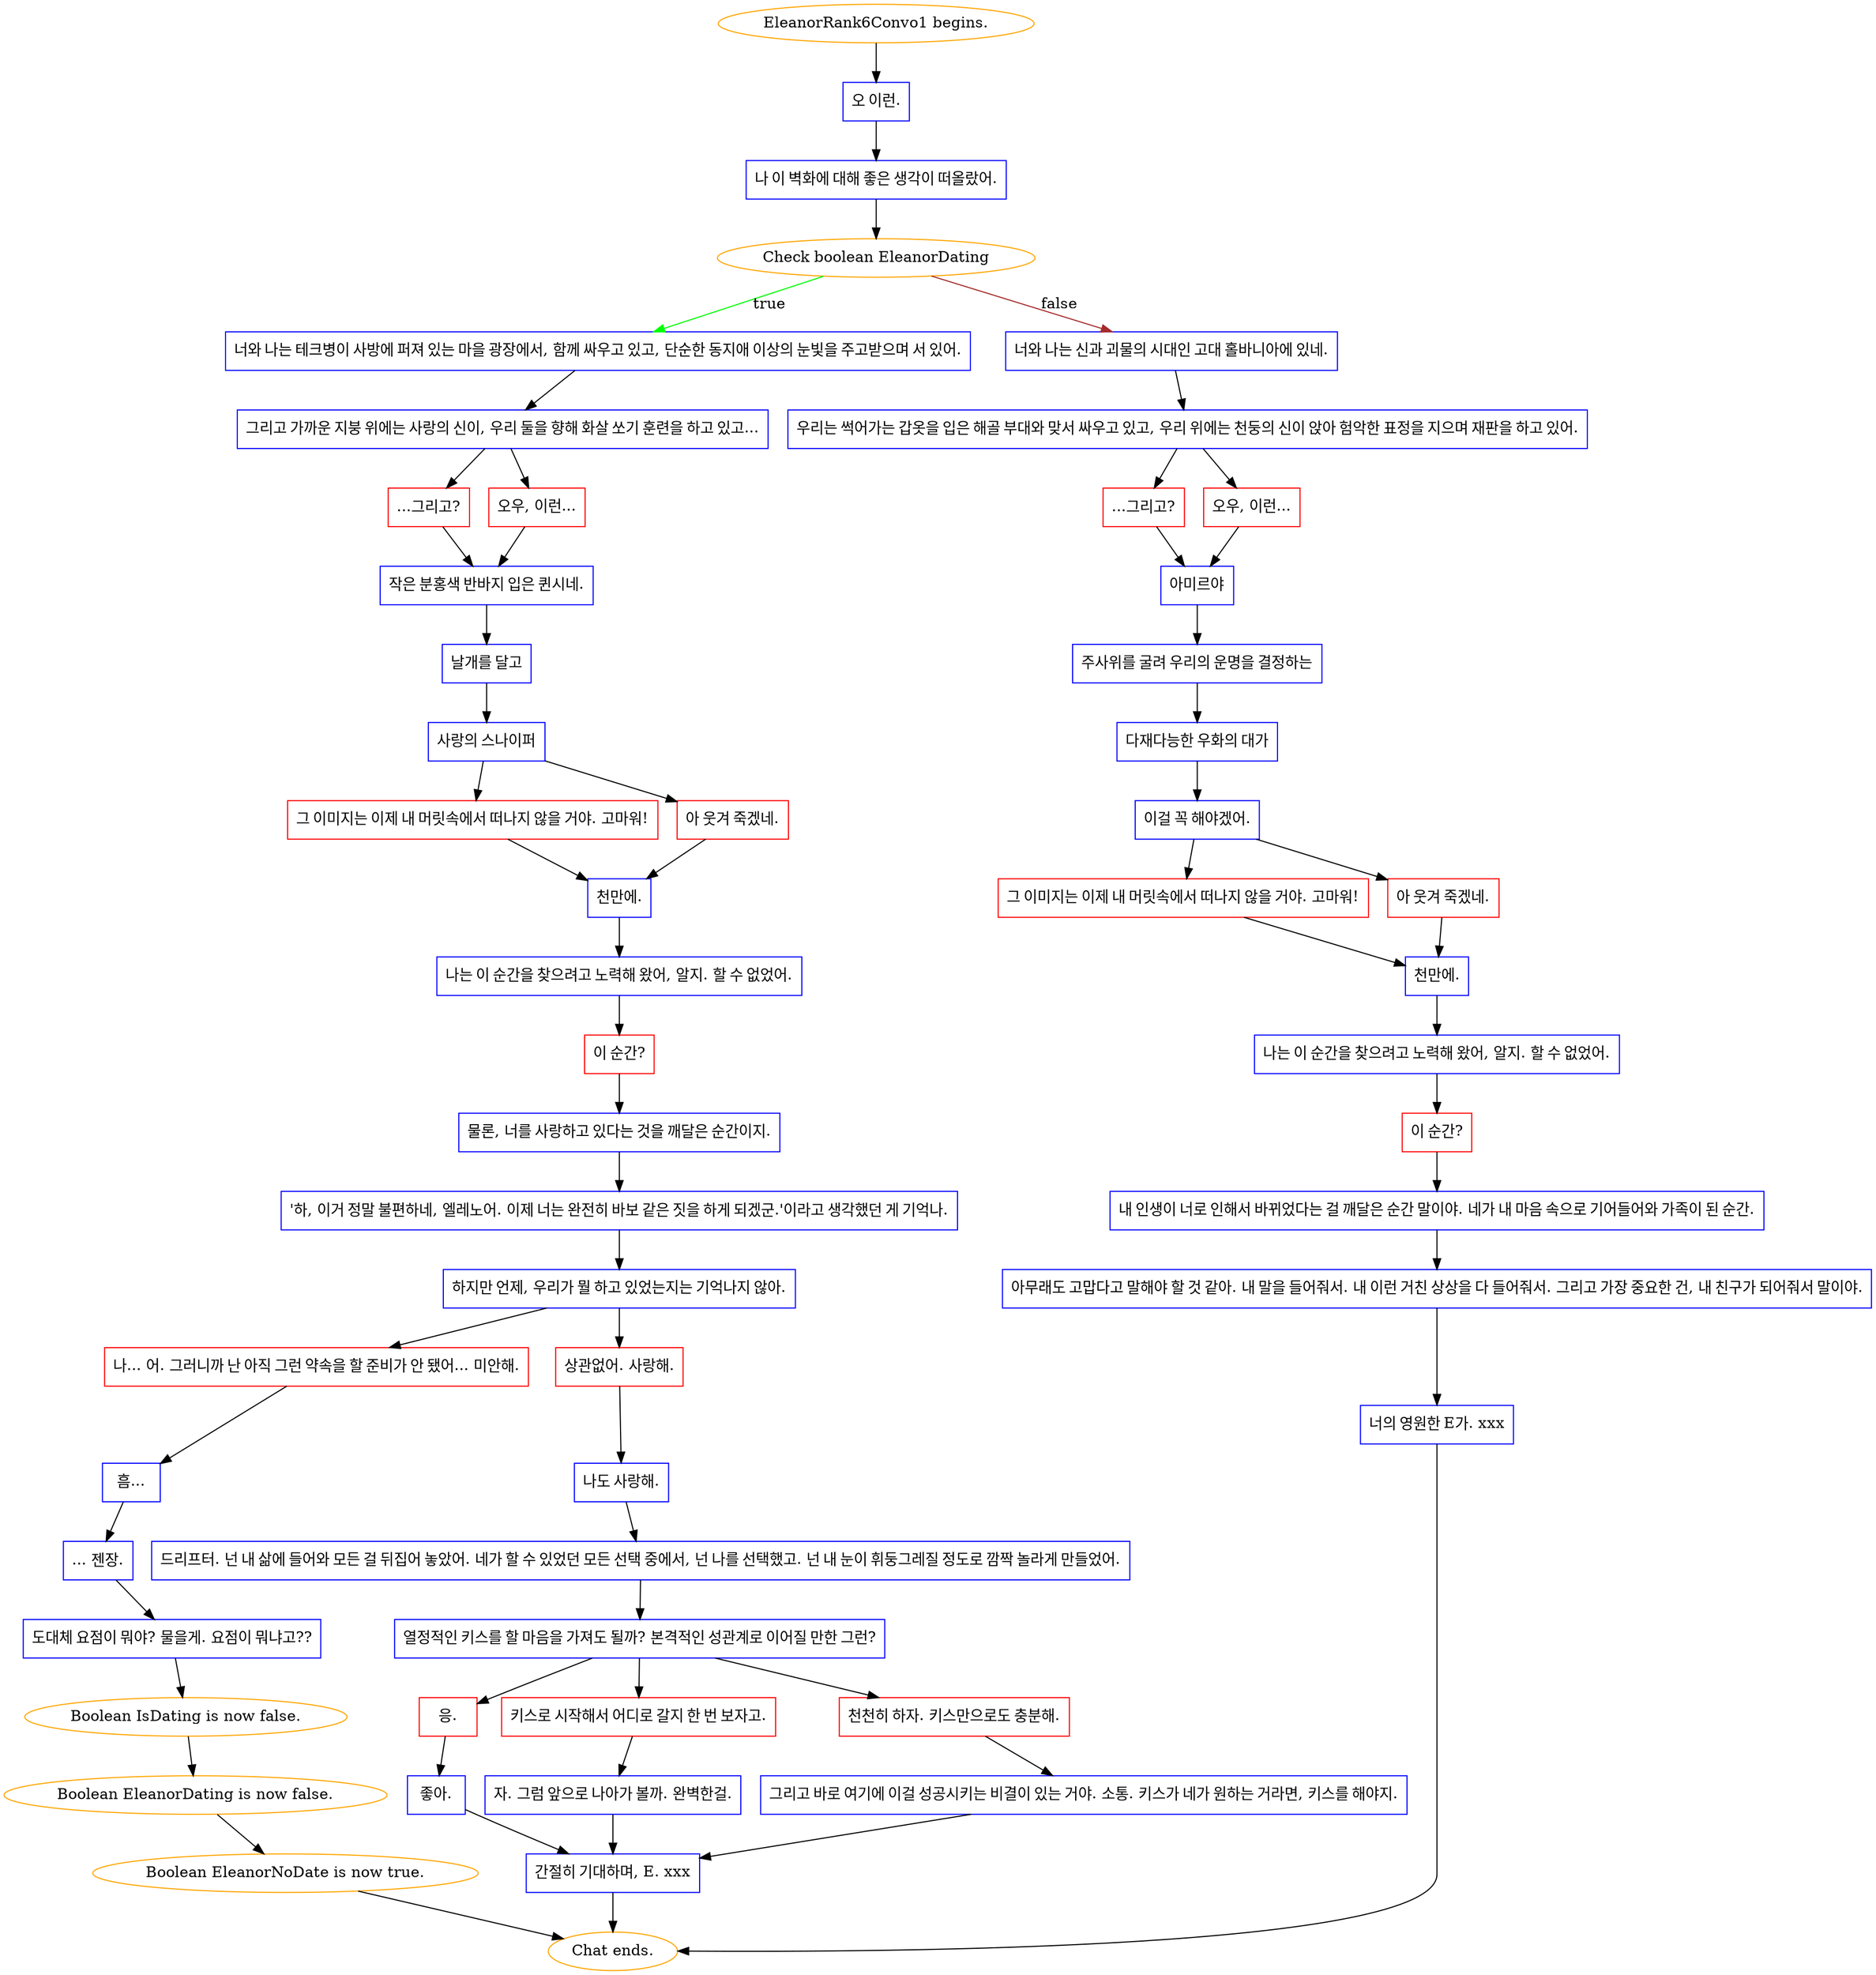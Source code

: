 digraph {
	"EleanorRank6Convo1 begins." [color=orange];
		"EleanorRank6Convo1 begins." -> j1452566859;
	j1452566859 [label="오 이런.",shape=box,color=blue];
		j1452566859 -> j51925671;
	j51925671 [label="나 이 벽화에 대해 좋은 생각이 떠올랐어.",shape=box,color=blue];
		j51925671 -> j301208063;
	j301208063 [label="Check boolean EleanorDating",color=orange];
		j301208063 -> j2378141989 [label=true,color=green];
		j301208063 -> j1777606977 [label=false,color=brown];
	j2378141989 [label="너와 나는 테크병이 사방에 퍼져 있는 마을 광장에서, 함께 싸우고 있고, 단순한 동지애 이상의 눈빛을 주고받으며 서 있어.",shape=box,color=blue];
		j2378141989 -> j2832622856;
	j1777606977 [label="너와 나는 신과 괴물의 시대인 고대 홀바니아에 있네.",shape=box,color=blue];
		j1777606977 -> j2114224290;
	j2832622856 [label="그리고 가까운 지붕 위에는 사랑의 신이, 우리 둘을 향해 화살 쏘기 훈련을 하고 있고...",shape=box,color=blue];
		j2832622856 -> j1763059154;
		j2832622856 -> j2226613324;
	j2114224290 [label="우리는 썩어가는 갑옷을 입은 해골 부대와 맞서 싸우고 있고, 우리 위에는 천둥의 신이 앉아 험악한 표정을 지으며 재판을 하고 있어.",shape=box,color=blue];
		j2114224290 -> j1463961326;
		j2114224290 -> j2433647279;
	j1763059154 [label="...그리고?",shape=box,color=red];
		j1763059154 -> j4050858178;
	j2226613324 [label="오우, 이런...",shape=box,color=red];
		j2226613324 -> j4050858178;
	j1463961326 [label="...그리고?",shape=box,color=red];
		j1463961326 -> j3159211036;
	j2433647279 [label="오우, 이런...",shape=box,color=red];
		j2433647279 -> j3159211036;
	j4050858178 [label="작은 분홍색 반바지 입은 퀸시네.",shape=box,color=blue];
		j4050858178 -> j1949334455;
	j3159211036 [label="아미르야",shape=box,color=blue];
		j3159211036 -> j3342477405;
	j1949334455 [label="날개를 달고",shape=box,color=blue];
		j1949334455 -> j2127659942;
	j3342477405 [label="주사위를 굴려 우리의 운명을 결정하는",shape=box,color=blue];
		j3342477405 -> j1806756178;
	j2127659942 [label="사랑의 스나이퍼",shape=box,color=blue];
		j2127659942 -> j1130739385;
		j2127659942 -> j2652056027;
	j1806756178 [label="다재다능한 우화의 대가",shape=box,color=blue];
		j1806756178 -> j3095220045;
	j1130739385 [label="그 이미지는 이제 내 머릿속에서 떠나지 않을 거야. 고마워!",shape=box,color=red];
		j1130739385 -> j133866454;
	j2652056027 [label="아 웃겨 죽겠네.",shape=box,color=red];
		j2652056027 -> j133866454;
	j3095220045 [label="이걸 꼭 해야겠어.",shape=box,color=blue];
		j3095220045 -> j1804086218;
		j3095220045 -> j1789855962;
	j133866454 [label="천만에.",shape=box,color=blue];
		j133866454 -> j4012820498;
	j1804086218 [label="그 이미지는 이제 내 머릿속에서 떠나지 않을 거야. 고마워!",shape=box,color=red];
		j1804086218 -> j3781576669;
	j1789855962 [label="아 웃겨 죽겠네.",shape=box,color=red];
		j1789855962 -> j3781576669;
	j4012820498 [label="나는 이 순간을 찾으려고 노력해 왔어, 알지. 할 수 없었어.",shape=box,color=blue];
		j4012820498 -> j2316027263;
	j3781576669 [label="천만에.",shape=box,color=blue];
		j3781576669 -> j1111614548;
	j2316027263 [label="이 순간?",shape=box,color=red];
		j2316027263 -> j764137683;
	j1111614548 [label="나는 이 순간을 찾으려고 노력해 왔어, 알지. 할 수 없었어.",shape=box,color=blue];
		j1111614548 -> j167668220;
	j764137683 [label="물론, 너를 사랑하고 있다는 것을 깨달은 순간이지.",shape=box,color=blue];
		j764137683 -> j933496146;
	j167668220 [label="이 순간?",shape=box,color=red];
		j167668220 -> j1649859894;
	j933496146 [label="'하, 이거 정말 불편하네, 엘레노어. 이제 너는 완전히 바보 같은 짓을 하게 되겠군.'이라고 생각했던 게 기억나.",shape=box,color=blue];
		j933496146 -> j1607751210;
	j1649859894 [label="내 인생이 너로 인해서 바뀌었다는 걸 깨달은 순간 말이야. 네가 내 마음 속으로 기어들어와 가족이 된 순간.",shape=box,color=blue];
		j1649859894 -> j2651938986;
	j1607751210 [label="하지만 언제, 우리가 뭘 하고 있었는지는 기억나지 않아.",shape=box,color=blue];
		j1607751210 -> j2382297582;
		j1607751210 -> j2295175291;
	j2651938986 [label="아무래도 고맙다고 말해야 할 것 같아. 내 말을 들어줘서. 내 이런 거친 상상을 다 들어줘서. 그리고 가장 중요한 건, 내 친구가 되어줘서 말이야.",shape=box,color=blue];
		j2651938986 -> j3551570123;
	j2382297582 [label="나... 어. 그러니까 난 아직 그런 약속을 할 준비가 안 됐어... 미안해.",shape=box,color=red];
		j2382297582 -> j2314205582;
	j2295175291 [label="상관없어. 사랑해.",shape=box,color=red];
		j2295175291 -> j312484178;
	j3551570123 [label="너의 영원한 E가. xxx",shape=box,color=blue];
		j3551570123 -> "Chat ends.";
	j2314205582 [label="흠...",shape=box,color=blue];
		j2314205582 -> j2229365121;
	j312484178 [label="나도 사랑해.",shape=box,color=blue];
		j312484178 -> j2769494825;
	"Chat ends." [color=orange];
	j2229365121 [label="... 젠장.",shape=box,color=blue];
		j2229365121 -> j284198046;
	j2769494825 [label="드리프터. 넌 내 삶에 들어와 모든 걸 뒤집어 놓았어. 네가 할 수 있었던 모든 선택 중에서, 넌 나를 선택했고. 넌 내 눈이 휘둥그레질 정도로 깜짝 놀라게 만들었어.",shape=box,color=blue];
		j2769494825 -> j333877307;
	j284198046 [label="도대체 요점이 뭐야? 물을게. 요점이 뭐냐고??",shape=box,color=blue];
		j284198046 -> j3127028283;
	j333877307 [label="열정적인 키스를 할 마음을 가져도 될까? 본격적인 성관계로 이어질 만한 그런?",shape=box,color=blue];
		j333877307 -> j2455655969;
		j333877307 -> j595727677;
		j333877307 -> j1144681211;
	j3127028283 [label="Boolean IsDating is now false.",color=orange];
		j3127028283 -> j3856107511;
	j2455655969 [label="응.",shape=box,color=red];
		j2455655969 -> j298773455;
	j595727677 [label="키스로 시작해서 어디로 갈지 한 번 보자고.",shape=box,color=red];
		j595727677 -> j3989297686;
	j1144681211 [label="천천히 하자. 키스만으로도 충분해.",shape=box,color=red];
		j1144681211 -> j964219174;
	j3856107511 [label="Boolean EleanorDating is now false.",color=orange];
		j3856107511 -> j2728200779;
	j298773455 [label="좋아.",shape=box,color=blue];
		j298773455 -> j3534615930;
	j3989297686 [label="자. 그럼 앞으로 나아가 볼까. 완벽한걸.",shape=box,color=blue];
		j3989297686 -> j3534615930;
	j964219174 [label="그리고 바로 여기에 이걸 성공시키는 비결이 있는 거야. 소통. 키스가 네가 원하는 거라면, 키스를 해야지.",shape=box,color=blue];
		j964219174 -> j3534615930;
	j2728200779 [label="Boolean EleanorNoDate is now true.",color=orange];
		j2728200779 -> "Chat ends.";
	j3534615930 [label="간절히 기대하며, E. xxx",shape=box,color=blue];
		j3534615930 -> "Chat ends.";
}